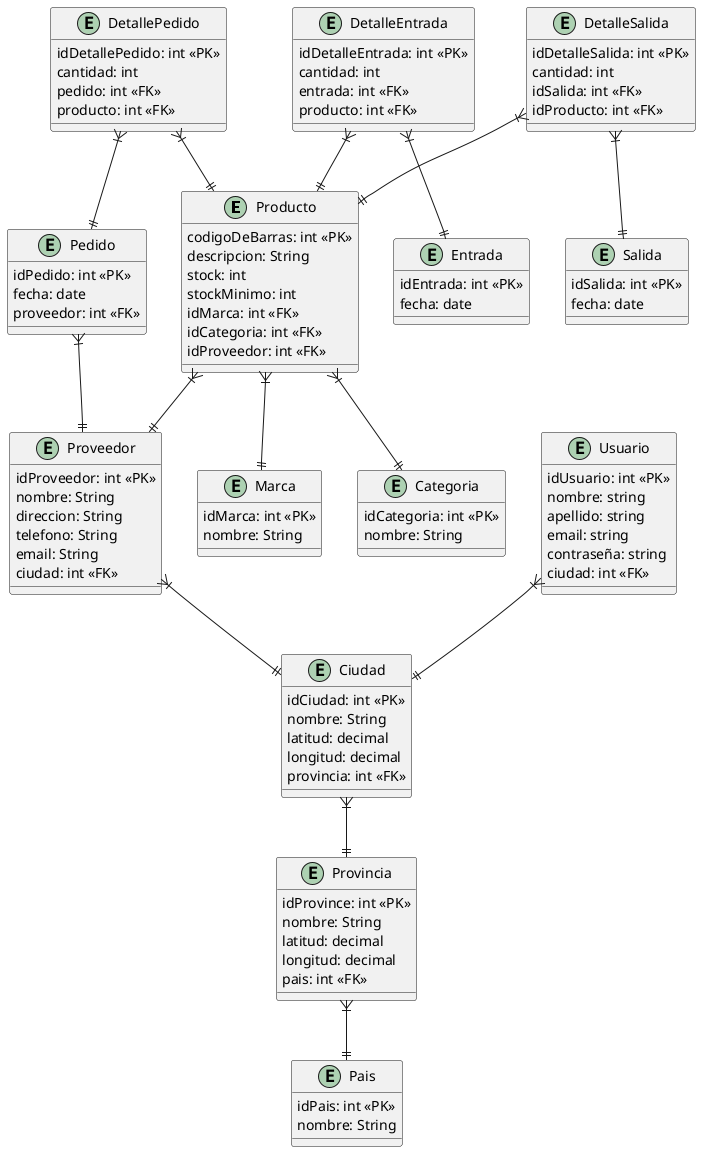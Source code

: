 @startuml Diagrama de Entidad Relacion
entity Producto {
    codigoDeBarras: int <<PK>>
    descripcion: String
    stock: int
    stockMinimo: int
    idMarca: int <<FK>>
    idCategoria: int <<FK>>
    idProveedor: int <<FK>>
}

entity Marca {
    idMarca: int <<PK>>
    nombre: String
}

entity Categoria {
    idCategoria: int <<PK>>
    nombre: String
}

entity Proveedor {
    idProveedor: int <<PK>>
    nombre: String
    direccion: String
    telefono: String
    email: String
    ciudad: int <<FK>>
}

entity Ciudad {
    idCiudad: int <<PK>>
    nombre: String
    latitud: decimal
    longitud: decimal
    provincia: int <<FK>>
}

entity Provincia {
    idProvince: int <<PK>>
    nombre: String
    latitud: decimal
    longitud: decimal
    pais: int <<FK>>
}

entity Pais {
    idPais: int <<PK>>
    nombre: String
}

entity Pedido {
    idPedido: int <<PK>>
    fecha: date
    proveedor: int <<FK>>
}

entity DetallePedido {
    idDetallePedido: int <<PK>>
    cantidad: int
    pedido: int <<FK>>
    producto: int <<FK>>
}

entity Entrada {
    idEntrada: int <<PK>>
    fecha: date
}

entity DetalleEntrada {
    idDetalleEntrada: int <<PK>>
    cantidad: int
    entrada: int <<FK>>
    producto: int <<FK>>
}

entity Salida {
    idSalida: int <<PK>>
    fecha: date
}

entity DetalleSalida {
    idDetalleSalida: int <<PK>>
    cantidad: int
    idSalida: int <<FK>>
    idProducto: int <<FK>>
}

entity Usuario {
    idUsuario: int <<PK>>
    nombre: string
    apellido: string
    email: string
    contraseña: string
    ciudad: int <<FK>>
}

Producto }|--|| Marca
Producto }|--|| Categoria
Producto }|--|| Proveedor
Proveedor }|--|| Ciudad
Usuario }|--|| Ciudad
Ciudad }|--|| Provincia
Provincia }|--|| Pais
Pedido }|--|| Proveedor
DetallePedido }|--|| Pedido
DetallePedido }|--|| Producto
DetalleEntrada }|--|| Entrada
DetalleEntrada }|--|| Producto
DetalleSalida }|--|| Salida
DetalleSalida }|--|| Producto

@enduml